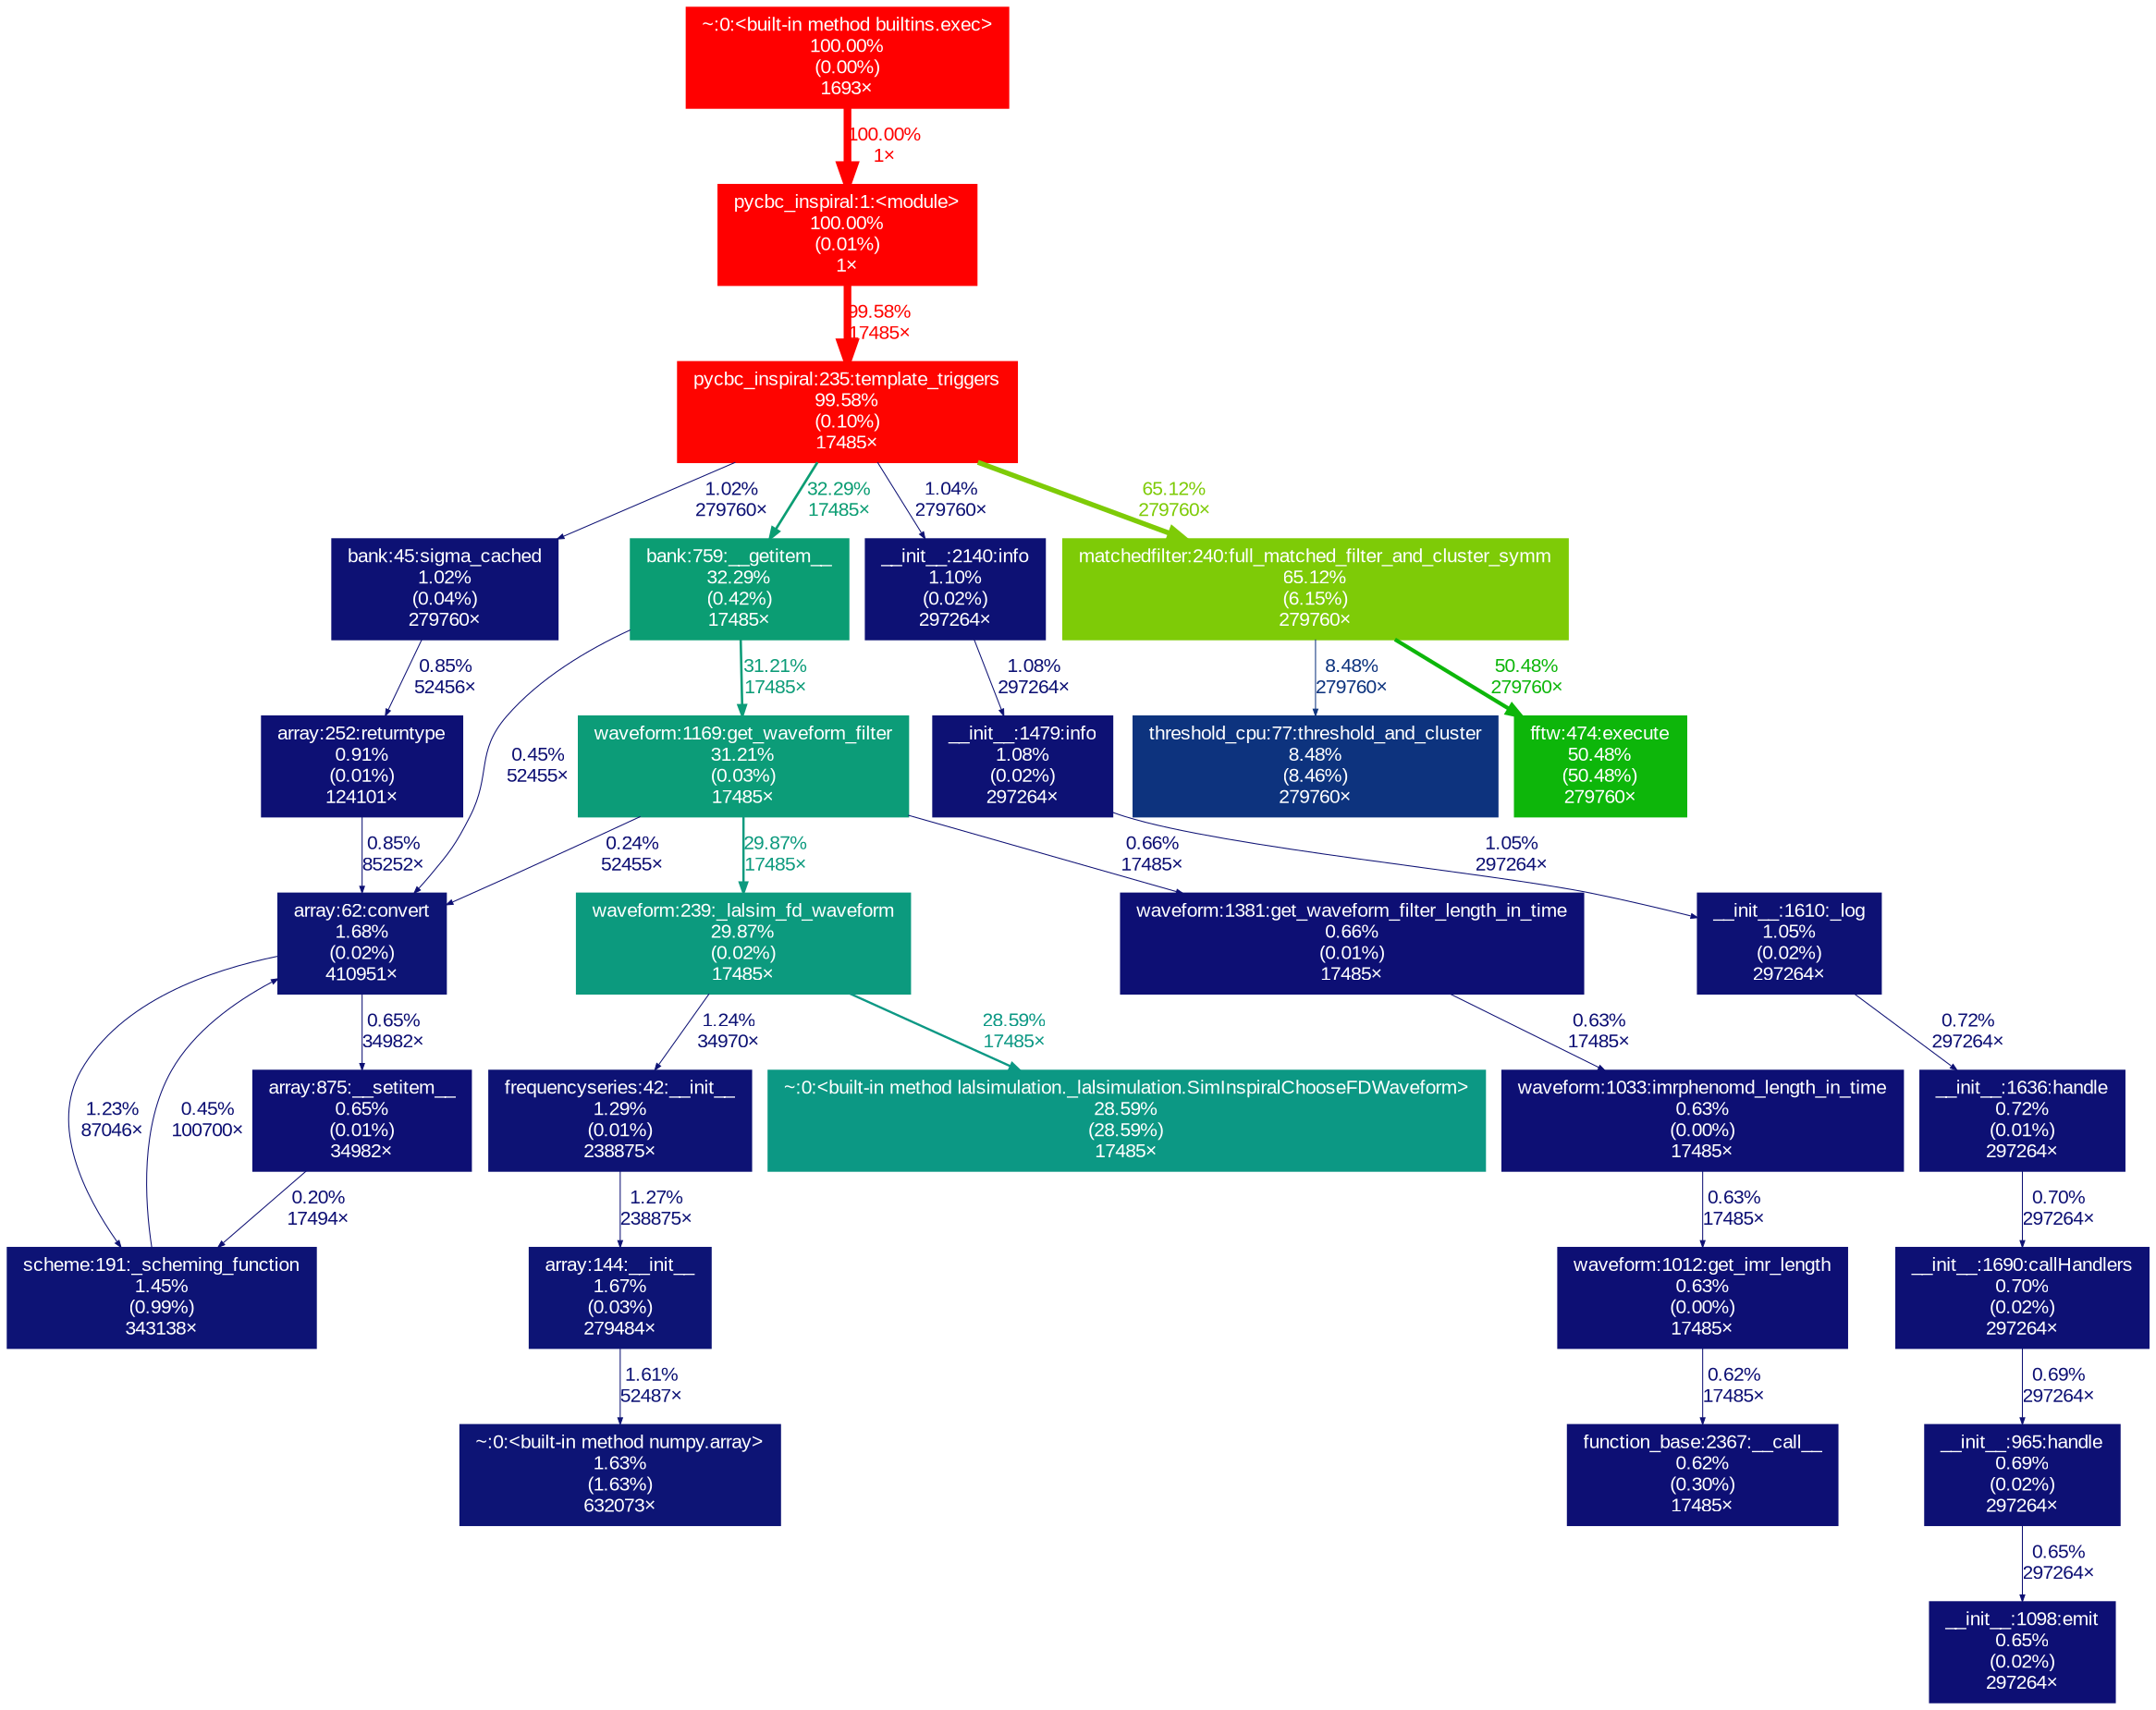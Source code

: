 digraph {
	graph [fontname=Arial, nodesep=0.125, ranksep=0.25];
	node [fontcolor=white, fontname=Arial, height=0, shape=box, style=filled, width=0];
	edge [fontname=Arial];
	591 [color="#ff0000", fontcolor="#ffffff", fontsize="10.00", label="pycbc_inspiral:1:<module>\n100.00%\n(0.01%)\n1×", tooltip="/Users/neereshkumarperla/miniconda3/envs/pycbc/bin/pycbc_inspiral"];
	591 -> 2448 [arrowsize="1.00", color="#fe0400", fontcolor="#fe0400", fontsize="10.00", label="99.58%\n17485×", labeldistance="3.98", penwidth="3.98"];
	1805 [color="#0d1375", fontcolor="#ffffff", fontsize="10.00", label="scheme:191:_scheming_function\n1.45%\n(0.99%)\n343138×", tooltip="/Users/neereshkumarperla/miniconda3/envs/pycbc/lib/python3.11/site-packages/pycbc/scheme.py"];
	1805 -> 4580 [arrowsize="0.35", color="#0d0f73", fontcolor="#0d0f73", fontsize="10.00", label="0.45%\n100700×", labeldistance="0.50", penwidth="0.50"];
	1881 [color="#ff0000", fontcolor="#ffffff", fontsize="10.00", label="~:0:<built-in method builtins.exec>\n100.00%\n(0.00%)\n1693×", tooltip="~"];
	1881 -> 591 [arrowsize="1.00", color="#ff0000", fontcolor="#ff0000", fontsize="10.00", label="100.00%\n1×", labeldistance="4.00", penwidth="4.00"];
	2050 [color="#0d1174", fontcolor="#ffffff", fontsize="10.00", label="bank:45:sigma_cached\n1.02%\n(0.04%)\n279760×", tooltip="/Users/neereshkumarperla/miniconda3/envs/pycbc/lib/python3.11/site-packages/pycbc/waveform/bank.py"];
	2050 -> 4581 [arrowsize="0.35", color="#0d1074", fontcolor="#0d1074", fontsize="10.00", label="0.85%\n52456×", labeldistance="0.50", penwidth="0.50"];
	2051 [color="#0b9d73", fontcolor="#ffffff", fontsize="10.00", label="bank:759:__getitem__\n32.29%\n(0.42%)\n17485×", tooltip="/Users/neereshkumarperla/miniconda3/envs/pycbc/lib/python3.11/site-packages/pycbc/waveform/bank.py"];
	2051 -> 2435 [arrowsize="0.56", color="#0c9c78", fontcolor="#0c9c78", fontsize="10.00", label="31.21%\n17485×", labeldistance="1.25", penwidth="1.25"];
	2051 -> 4580 [arrowsize="0.35", color="#0d0f73", fontcolor="#0d0f73", fontsize="10.00", label="0.45%\n52455×", labeldistance="0.50", penwidth="0.50"];
	2059 [color="#0d1475", fontcolor="#ffffff", fontsize="10.00", label="array:144:__init__\n1.67%\n(0.03%)\n279484×", tooltip="/Users/neereshkumarperla/miniconda3/envs/pycbc/lib/python3.11/site-packages/pycbc/types/array.py"];
	2059 -> 2731 [arrowsize="0.35", color="#0d1375", fontcolor="#0d1375", fontsize="10.00", label="1.61%\n52487×", labeldistance="0.50", penwidth="0.50"];
	2299 [color="#0d0f74", fontcolor="#ffffff", fontsize="10.00", label="array:875:__setitem__\n0.65%\n(0.01%)\n34982×", tooltip="/Users/neereshkumarperla/miniconda3/envs/pycbc/lib/python3.11/site-packages/pycbc/types/array.py"];
	2299 -> 1805 [arrowsize="0.35", color="#0d0e73", fontcolor="#0d0e73", fontsize="10.00", label="0.20%\n17494×", labeldistance="0.50", penwidth="0.50"];
	2306 [color="#0d1274", fontcolor="#ffffff", fontsize="10.00", label="frequencyseries:42:__init__\n1.29%\n(0.01%)\n238875×", tooltip="/Users/neereshkumarperla/miniconda3/envs/pycbc/lib/python3.11/site-packages/pycbc/types/frequencyseries.py"];
	2306 -> 2059 [arrowsize="0.35", color="#0d1274", fontcolor="#0d1274", fontsize="10.00", label="1.27%\n238875×", labeldistance="0.50", penwidth="0.50"];
	2367 [color="#0d1174", fontcolor="#ffffff", fontsize="10.00", label="__init__:2140:info\n1.10%\n(0.02%)\n297264×", tooltip="/Users/neereshkumarperla/miniconda3/envs/pycbc/lib/python3.11/logging/__init__.py"];
	2367 -> 3850 [arrowsize="0.35", color="#0d1174", fontcolor="#0d1174", fontsize="10.00", label="1.08%\n297264×", labeldistance="0.50", penwidth="0.50"];
	2422 [color="#7ecb07", fontcolor="#ffffff", fontsize="10.00", label="matchedfilter:240:full_matched_filter_and_cluster_symm\n65.12%\n(6.15%)\n279760×", tooltip="/Users/neereshkumarperla/miniconda3/envs/pycbc/lib/python3.11/site-packages/pycbc/filter/matchedfilter.py"];
	2422 -> 4181 [arrowsize="0.35", color="#0d337e", fontcolor="#0d337e", fontsize="10.00", label="8.48%\n279760×", labeldistance="0.50", penwidth="0.50"];
	2422 -> 4934 [arrowsize="0.71", color="#0db60a", fontcolor="#0db60a", fontsize="10.00", label="50.48%\n279760×", labeldistance="2.02", penwidth="2.02"];
	2435 [color="#0c9c78", fontcolor="#ffffff", fontsize="10.00", label="waveform:1169:get_waveform_filter\n31.21%\n(0.03%)\n17485×", tooltip="/Users/neereshkumarperla/miniconda3/envs/pycbc/lib/python3.11/site-packages/pycbc/waveform/waveform.py"];
	2435 -> 4580 [arrowsize="0.35", color="#0d0e73", fontcolor="#0d0e73", fontsize="10.00", label="0.24%\n52455×", labeldistance="0.50", penwidth="0.50"];
	2435 -> 6596 [arrowsize="0.55", color="#0c9a7e", fontcolor="#0c9a7e", fontsize="10.00", label="29.87%\n17485×", labeldistance="1.19", penwidth="1.19"];
	2435 -> 7766 [arrowsize="0.35", color="#0d0f74", fontcolor="#0d0f74", fontsize="10.00", label="0.66%\n17485×", labeldistance="0.50", penwidth="0.50"];
	2448 [color="#fe0400", fontcolor="#ffffff", fontsize="10.00", label="pycbc_inspiral:235:template_triggers\n99.58%\n(0.10%)\n17485×", tooltip="/Users/neereshkumarperla/miniconda3/envs/pycbc/bin/pycbc_inspiral"];
	2448 -> 2050 [arrowsize="0.35", color="#0d1174", fontcolor="#0d1174", fontsize="10.00", label="1.02%\n279760×", labeldistance="0.50", penwidth="0.50"];
	2448 -> 2051 [arrowsize="0.57", color="#0b9d73", fontcolor="#0b9d73", fontsize="10.00", label="32.29%\n17485×", labeldistance="1.29", penwidth="1.29"];
	2448 -> 2367 [arrowsize="0.35", color="#0d1174", fontcolor="#0d1174", fontsize="10.00", label="1.04%\n279760×", labeldistance="0.50", penwidth="0.50"];
	2448 -> 2422 [arrowsize="0.81", color="#7ecb07", fontcolor="#7ecb07", fontsize="10.00", label="65.12%\n279760×", labeldistance="2.60", penwidth="2.60"];
	2607 [color="#0d0f74", fontcolor="#ffffff", fontsize="10.00", label="__init__:1098:emit\n0.65%\n(0.02%)\n297264×", tooltip="/Users/neereshkumarperla/miniconda3/envs/pycbc/lib/python3.11/logging/__init__.py"];
	2731 [color="#0d1475", fontcolor="#ffffff", fontsize="10.00", label="~:0:<built-in method numpy.array>\n1.63%\n(1.63%)\n632073×", tooltip="~"];
	3734 [color="#0d1074", fontcolor="#ffffff", fontsize="10.00", label="__init__:965:handle\n0.69%\n(0.02%)\n297264×", tooltip="/Users/neereshkumarperla/miniconda3/envs/pycbc/lib/python3.11/logging/__init__.py"];
	3734 -> 2607 [arrowsize="0.35", color="#0d0f74", fontcolor="#0d0f74", fontsize="10.00", label="0.65%\n297264×", labeldistance="0.50", penwidth="0.50"];
	3735 [color="#0d1074", fontcolor="#ffffff", fontsize="10.00", label="__init__:1636:handle\n0.72%\n(0.01%)\n297264×", tooltip="/Users/neereshkumarperla/miniconda3/envs/pycbc/lib/python3.11/logging/__init__.py"];
	3735 -> 3776 [arrowsize="0.35", color="#0d1074", fontcolor="#0d1074", fontsize="10.00", label="0.70%\n297264×", labeldistance="0.50", penwidth="0.50"];
	3749 [color="#0d1174", fontcolor="#ffffff", fontsize="10.00", label="__init__:1610:_log\n1.05%\n(0.02%)\n297264×", tooltip="/Users/neereshkumarperla/miniconda3/envs/pycbc/lib/python3.11/logging/__init__.py"];
	3749 -> 3735 [arrowsize="0.35", color="#0d1074", fontcolor="#0d1074", fontsize="10.00", label="0.72%\n297264×", labeldistance="0.50", penwidth="0.50"];
	3776 [color="#0d1074", fontcolor="#ffffff", fontsize="10.00", label="__init__:1690:callHandlers\n0.70%\n(0.02%)\n297264×", tooltip="/Users/neereshkumarperla/miniconda3/envs/pycbc/lib/python3.11/logging/__init__.py"];
	3776 -> 3734 [arrowsize="0.35", color="#0d1074", fontcolor="#0d1074", fontsize="10.00", label="0.69%\n297264×", labeldistance="0.50", penwidth="0.50"];
	3850 [color="#0d1174", fontcolor="#ffffff", fontsize="10.00", label="__init__:1479:info\n1.08%\n(0.02%)\n297264×", tooltip="/Users/neereshkumarperla/miniconda3/envs/pycbc/lib/python3.11/logging/__init__.py"];
	3850 -> 3749 [arrowsize="0.35", color="#0d1174", fontcolor="#0d1174", fontsize="10.00", label="1.05%\n297264×", labeldistance="0.50", penwidth="0.50"];
	4181 [color="#0d337e", fontcolor="#ffffff", fontsize="10.00", label="threshold_cpu:77:threshold_and_cluster\n8.48%\n(8.46%)\n279760×", tooltip="/Users/neereshkumarperla/miniconda3/envs/pycbc/lib/python3.11/site-packages/pycbc/events/threshold_cpu.py"];
	4382 [color="#0d0f74", fontcolor="#ffffff", fontsize="10.00", label="function_base:2367:__call__\n0.62%\n(0.30%)\n17485×", tooltip="/Users/neereshkumarperla/miniconda3/envs/pycbc/lib/python3.11/site-packages/numpy/lib/function_base.py"];
	4383 [color="#0d0f74", fontcolor="#ffffff", fontsize="10.00", label="waveform:1012:get_imr_length\n0.63%\n(0.00%)\n17485×", tooltip="/Users/neereshkumarperla/miniconda3/envs/pycbc/lib/python3.11/site-packages/pycbc/waveform/waveform.py"];
	4383 -> 4382 [arrowsize="0.35", color="#0d0f74", fontcolor="#0d0f74", fontsize="10.00", label="0.62%\n17485×", labeldistance="0.50", penwidth="0.50"];
	4580 [color="#0d1475", fontcolor="#ffffff", fontsize="10.00", label="array:62:convert\n1.68%\n(0.02%)\n410951×", tooltip="/Users/neereshkumarperla/miniconda3/envs/pycbc/lib/python3.11/site-packages/pycbc/types/array.py"];
	4580 -> 1805 [arrowsize="0.35", color="#0d1274", fontcolor="#0d1274", fontsize="10.00", label="1.23%\n87046×", labeldistance="0.50", penwidth="0.50"];
	4580 -> 2299 [arrowsize="0.35", color="#0d0f74", fontcolor="#0d0f74", fontsize="10.00", label="0.65%\n34982×", labeldistance="0.50", penwidth="0.50"];
	4581 [color="#0d1074", fontcolor="#ffffff", fontsize="10.00", label="array:252:returntype\n0.91%\n(0.01%)\n124101×", tooltip="/Users/neereshkumarperla/miniconda3/envs/pycbc/lib/python3.11/site-packages/pycbc/types/array.py"];
	4581 -> 4580 [arrowsize="0.35", color="#0d1074", fontcolor="#0d1074", fontsize="10.00", label="0.85%\n85252×", labeldistance="0.50", penwidth="0.50"];
	4934 [color="#0db60a", fontcolor="#ffffff", fontsize="10.00", label="fftw:474:execute\n50.48%\n(50.48%)\n279760×", tooltip="/Users/neereshkumarperla/miniconda3/envs/pycbc/lib/python3.11/site-packages/pycbc/fft/fftw.py"];
	6596 [color="#0c9a7e", fontcolor="#ffffff", fontsize="10.00", label="waveform:239:_lalsim_fd_waveform\n29.87%\n(0.02%)\n17485×", tooltip="/Users/neereshkumarperla/miniconda3/envs/pycbc/lib/python3.11/site-packages/pycbc/waveform/waveform.py"];
	6596 -> 2306 [arrowsize="0.35", color="#0d1274", fontcolor="#0d1274", fontsize="10.00", label="1.24%\n34970×", labeldistance="0.50", penwidth="0.50"];
	6596 -> 7623 [arrowsize="0.53", color="#0c9884", fontcolor="#0c9884", fontsize="10.00", label="28.59%\n17485×", labeldistance="1.14", penwidth="1.14"];
	7623 [color="#0c9884", fontcolor="#ffffff", fontsize="10.00", label="~:0:<built-in method lalsimulation._lalsimulation.SimInspiralChooseFDWaveform>\n28.59%\n(28.59%)\n17485×", tooltip="~"];
	7766 [color="#0d0f74", fontcolor="#ffffff", fontsize="10.00", label="waveform:1381:get_waveform_filter_length_in_time\n0.66%\n(0.01%)\n17485×", tooltip="/Users/neereshkumarperla/miniconda3/envs/pycbc/lib/python3.11/site-packages/pycbc/waveform/waveform.py"];
	7766 -> 7767 [arrowsize="0.35", color="#0d0f74", fontcolor="#0d0f74", fontsize="10.00", label="0.63%\n17485×", labeldistance="0.50", penwidth="0.50"];
	7767 [color="#0d0f74", fontcolor="#ffffff", fontsize="10.00", label="waveform:1033:imrphenomd_length_in_time\n0.63%\n(0.00%)\n17485×", tooltip="/Users/neereshkumarperla/miniconda3/envs/pycbc/lib/python3.11/site-packages/pycbc/waveform/waveform.py"];
	7767 -> 4383 [arrowsize="0.35", color="#0d0f74", fontcolor="#0d0f74", fontsize="10.00", label="0.63%\n17485×", labeldistance="0.50", penwidth="0.50"];
}

